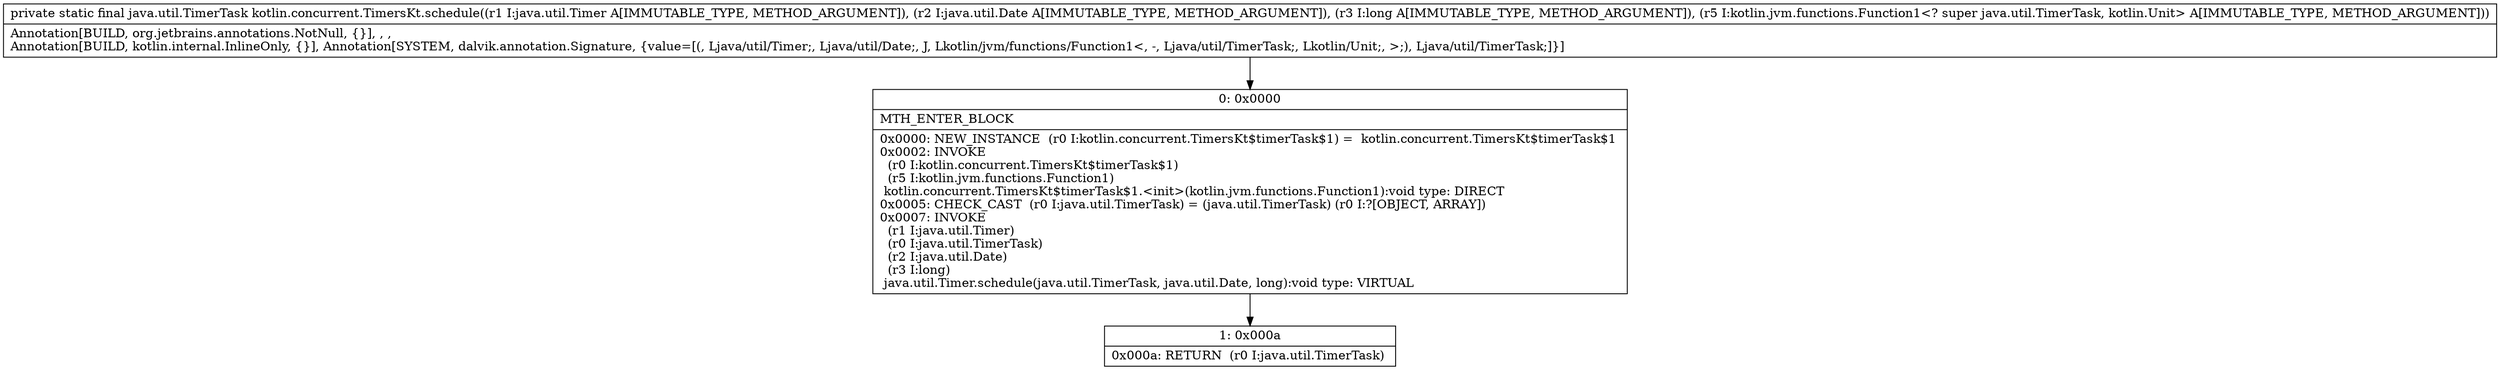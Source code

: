 digraph "CFG forkotlin.concurrent.TimersKt.schedule(Ljava\/util\/Timer;Ljava\/util\/Date;JLkotlin\/jvm\/functions\/Function1;)Ljava\/util\/TimerTask;" {
Node_0 [shape=record,label="{0\:\ 0x0000|MTH_ENTER_BLOCK\l|0x0000: NEW_INSTANCE  (r0 I:kotlin.concurrent.TimersKt$timerTask$1) =  kotlin.concurrent.TimersKt$timerTask$1 \l0x0002: INVOKE  \l  (r0 I:kotlin.concurrent.TimersKt$timerTask$1)\l  (r5 I:kotlin.jvm.functions.Function1)\l kotlin.concurrent.TimersKt$timerTask$1.\<init\>(kotlin.jvm.functions.Function1):void type: DIRECT \l0x0005: CHECK_CAST  (r0 I:java.util.TimerTask) = (java.util.TimerTask) (r0 I:?[OBJECT, ARRAY]) \l0x0007: INVOKE  \l  (r1 I:java.util.Timer)\l  (r0 I:java.util.TimerTask)\l  (r2 I:java.util.Date)\l  (r3 I:long)\l java.util.Timer.schedule(java.util.TimerTask, java.util.Date, long):void type: VIRTUAL \l}"];
Node_1 [shape=record,label="{1\:\ 0x000a|0x000a: RETURN  (r0 I:java.util.TimerTask) \l}"];
MethodNode[shape=record,label="{private static final java.util.TimerTask kotlin.concurrent.TimersKt.schedule((r1 I:java.util.Timer A[IMMUTABLE_TYPE, METHOD_ARGUMENT]), (r2 I:java.util.Date A[IMMUTABLE_TYPE, METHOD_ARGUMENT]), (r3 I:long A[IMMUTABLE_TYPE, METHOD_ARGUMENT]), (r5 I:kotlin.jvm.functions.Function1\<? super java.util.TimerTask, kotlin.Unit\> A[IMMUTABLE_TYPE, METHOD_ARGUMENT]))  | Annotation[BUILD, org.jetbrains.annotations.NotNull, \{\}], , , \lAnnotation[BUILD, kotlin.internal.InlineOnly, \{\}], Annotation[SYSTEM, dalvik.annotation.Signature, \{value=[(, Ljava\/util\/Timer;, Ljava\/util\/Date;, J, Lkotlin\/jvm\/functions\/Function1\<, \-, Ljava\/util\/TimerTask;, Lkotlin\/Unit;, \>;), Ljava\/util\/TimerTask;]\}]\l}"];
MethodNode -> Node_0;
Node_0 -> Node_1;
}

